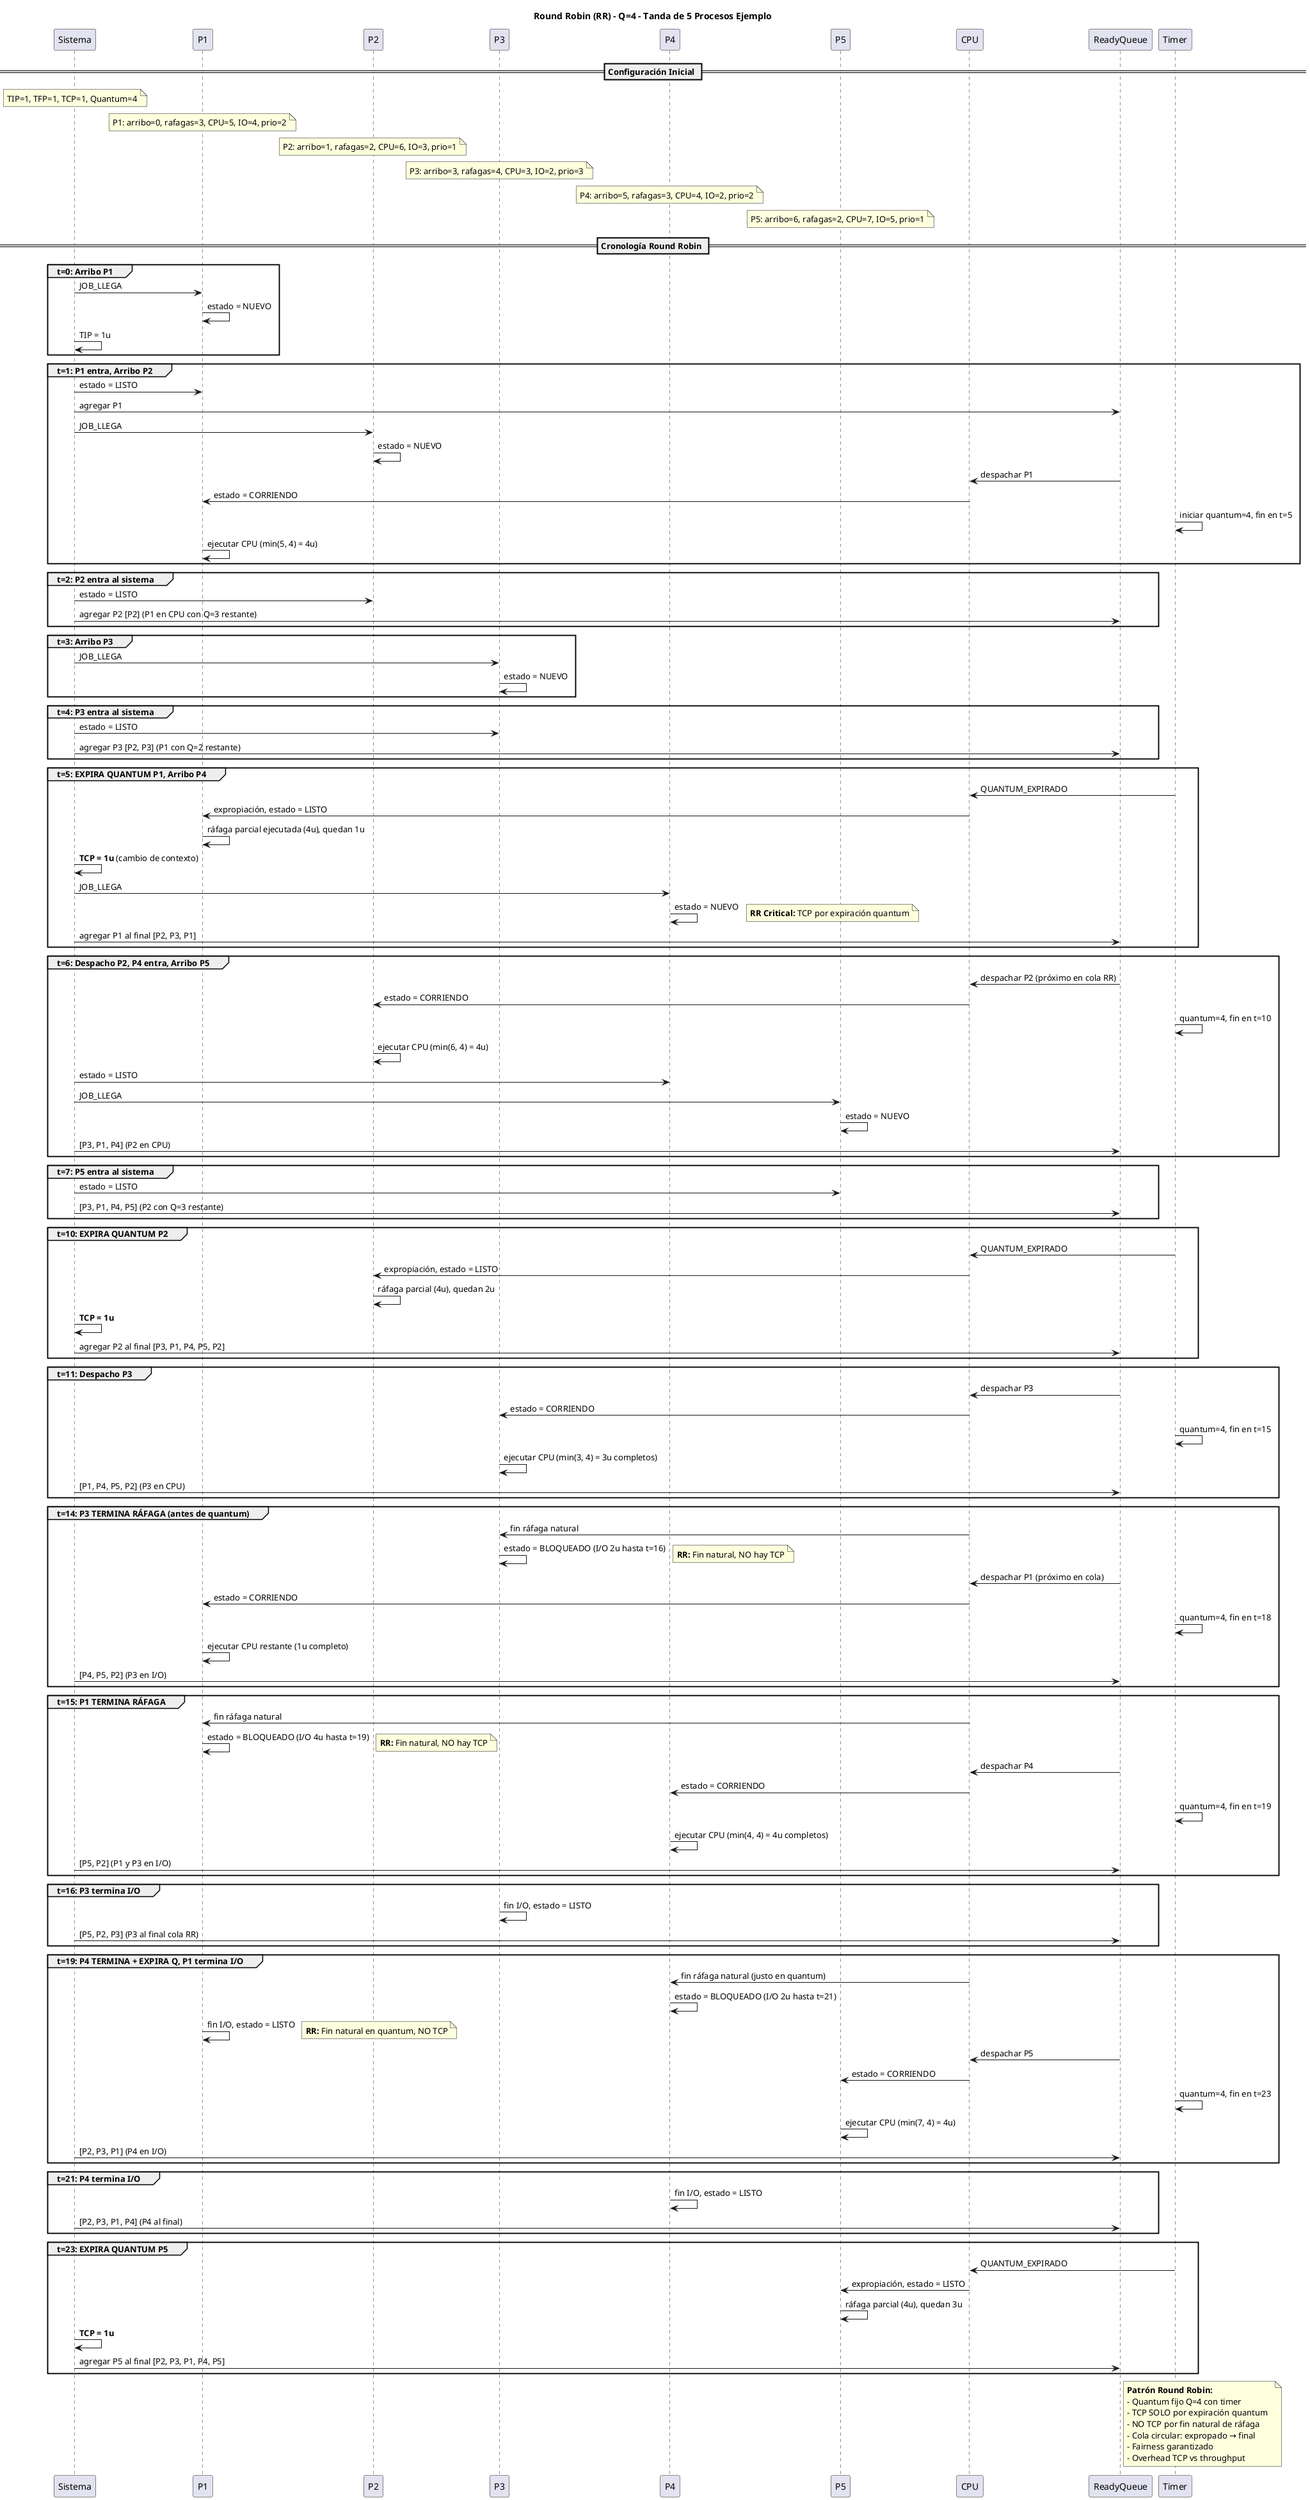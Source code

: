 @startuml  
title Round Robin (RR) - Q=4 - Tanda de 5 Procesos Ejemplo
participant "Sistema" as Sys
participant "P1" as P1
participant "P2" as P2
participant "P3" as P3
participant "P4" as P4 
participant "P5" as P5
participant "CPU" as CPU
participant "ReadyQueue" as RQ
participant "Timer" as T

== Configuración Inicial ==
note over Sys: TIP=1, TFP=1, TCP=1, Quantum=4
note over P1: P1: arribo=0, rafagas=3, CPU=5, IO=4, prio=2
note over P2: P2: arribo=1, rafagas=2, CPU=6, IO=3, prio=1
note over P3: P3: arribo=3, rafagas=4, CPU=3, IO=2, prio=3
note over P4: P4: arribo=5, rafagas=3, CPU=4, IO=2, prio=2
note over P5: P5: arribo=6, rafagas=2, CPU=7, IO=5, prio=1

== Cronología Round Robin ==

group t=0: Arribo P1
    Sys -> P1: JOB_LLEGA
    P1 -> P1: estado = NUEVO
    Sys -> Sys: TIP = 1u
end

group t=1: P1 entra, Arribo P2
    Sys -> P1: estado = LISTO
    Sys -> RQ: agregar P1  
    Sys -> P2: JOB_LLEGA
    P2 -> P2: estado = NUEVO
    
    RQ -> CPU: despachar P1
    CPU -> P1: estado = CORRIENDO
    T -> T: iniciar quantum=4, fin en t=5
    P1 -> P1: ejecutar CPU (min(5, 4) = 4u)
end

group t=2: P2 entra al sistema
    Sys -> P2: estado = LISTO
    Sys -> RQ: agregar P2 [P2] (P1 en CPU con Q=3 restante)
end

group t=3: Arribo P3
    Sys -> P3: JOB_LLEGA
    P3 -> P3: estado = NUEVO
end

group t=4: P3 entra al sistema
    Sys -> P3: estado = LISTO
    Sys -> RQ: agregar P3 [P2, P3] (P1 con Q=2 restante)
end

group t=5: EXPIRA QUANTUM P1, Arribo P4
    T -> CPU: QUANTUM_EXPIRADO
    CPU -> P1: expropiación, estado = LISTO
    P1 -> P1: ráfaga parcial ejecutada (4u), quedan 1u
    Sys -> Sys: **TCP = 1u** (cambio de contexto)
    Sys -> P4: JOB_LLEGA
    P4 -> P4: estado = NUEVO
    
    note right: **RR Critical:** TCP por expiración quantum
    Sys -> RQ: agregar P1 al final [P2, P3, P1]
end

group t=6: Despacho P2, P4 entra, Arribo P5  
    RQ -> CPU: despachar P2 (próximo en cola RR)
    CPU -> P2: estado = CORRIENDO
    T -> T: quantum=4, fin en t=10
    P2 -> P2: ejecutar CPU (min(6, 4) = 4u)
    
    Sys -> P4: estado = LISTO
    Sys -> P5: JOB_LLEGA
    P5 -> P5: estado = NUEVO
    Sys -> RQ: [P3, P1, P4] (P2 en CPU)
end

group t=7: P5 entra al sistema
    Sys -> P5: estado = LISTO
    Sys -> RQ: [P3, P1, P4, P5] (P2 con Q=3 restante)
end

group t=10: EXPIRA QUANTUM P2
    T -> CPU: QUANTUM_EXPIRADO  
    CPU -> P2: expropiación, estado = LISTO
    P2 -> P2: ráfaga parcial (4u), quedan 2u
    Sys -> Sys: **TCP = 1u**
    Sys -> RQ: agregar P2 al final [P3, P1, P4, P5, P2]
end

group t=11: Despacho P3
    RQ -> CPU: despachar P3
    CPU -> P3: estado = CORRIENDO  
    T -> T: quantum=4, fin en t=15
    P3 -> P3: ejecutar CPU (min(3, 4) = 3u completos)
    Sys -> RQ: [P1, P4, P5, P2] (P3 en CPU)
end

group t=14: P3 TERMINA RÁFAGA (antes de quantum)
    CPU -> P3: fin ráfaga natural
    P3 -> P3: estado = BLOQUEADO (I/O 2u hasta t=16)
    note right: **RR:** Fin natural, NO hay TCP
    
    RQ -> CPU: despachar P1 (próximo en cola)
    CPU -> P1: estado = CORRIENDO
    T -> T: quantum=4, fin en t=18  
    P1 -> P1: ejecutar CPU restante (1u completo)
    Sys -> RQ: [P4, P5, P2] (P3 en I/O)
end

group t=15: P1 TERMINA RÁFAGA
    CPU -> P1: fin ráfaga natural
    P1 -> P1: estado = BLOQUEADO (I/O 4u hasta t=19)
    note right: **RR:** Fin natural, NO hay TCP
    
    RQ -> CPU: despachar P4
    CPU -> P4: estado = CORRIENDO
    T -> T: quantum=4, fin en t=19
    P4 -> P4: ejecutar CPU (min(4, 4) = 4u completos)
    Sys -> RQ: [P5, P2] (P1 y P3 en I/O)
end

group t=16: P3 termina I/O
    P3 -> P3: fin I/O, estado = LISTO
    Sys -> RQ: [P5, P2, P3] (P3 al final cola RR)
end

group t=19: P4 TERMINA + EXPIRA Q, P1 termina I/O
    CPU -> P4: fin ráfaga natural (justo en quantum)
    P4 -> P4: estado = BLOQUEADO (I/O 2u hasta t=21)
    P1 -> P1: fin I/O, estado = LISTO
    note right: **RR:** Fin natural en quantum, NO TCP
    
    RQ -> CPU: despachar P5
    CPU -> P5: estado = CORRIENDO
    T -> T: quantum=4, fin en t=23
    P5 -> P5: ejecutar CPU (min(7, 4) = 4u)
    Sys -> RQ: [P2, P3, P1] (P4 en I/O)
end

group t=21: P4 termina I/O
    P4 -> P4: fin I/O, estado = LISTO  
    Sys -> RQ: [P2, P3, P1, P4] (P4 al final)
end

group t=23: EXPIRA QUANTUM P5
    T -> CPU: QUANTUM_EXPIRADO
    CPU -> P5: expropiación, estado = LISTO
    P5 -> P5: ráfaga parcial (4u), quedan 3u  
    Sys -> Sys: **TCP = 1u**
    Sys -> RQ: agregar P5 al final [P2, P3, P1, P4, P5]
end

note right of RQ
**Patrón Round Robin:**
- Quantum fijo Q=4 con timer
- TCP SOLO por expiración quantum  
- NO TCP por fin natural de ráfaga
- Cola circular: expropado → final
- Fairness garantizado
- Overhead TCP vs throughput
end note

@enduml